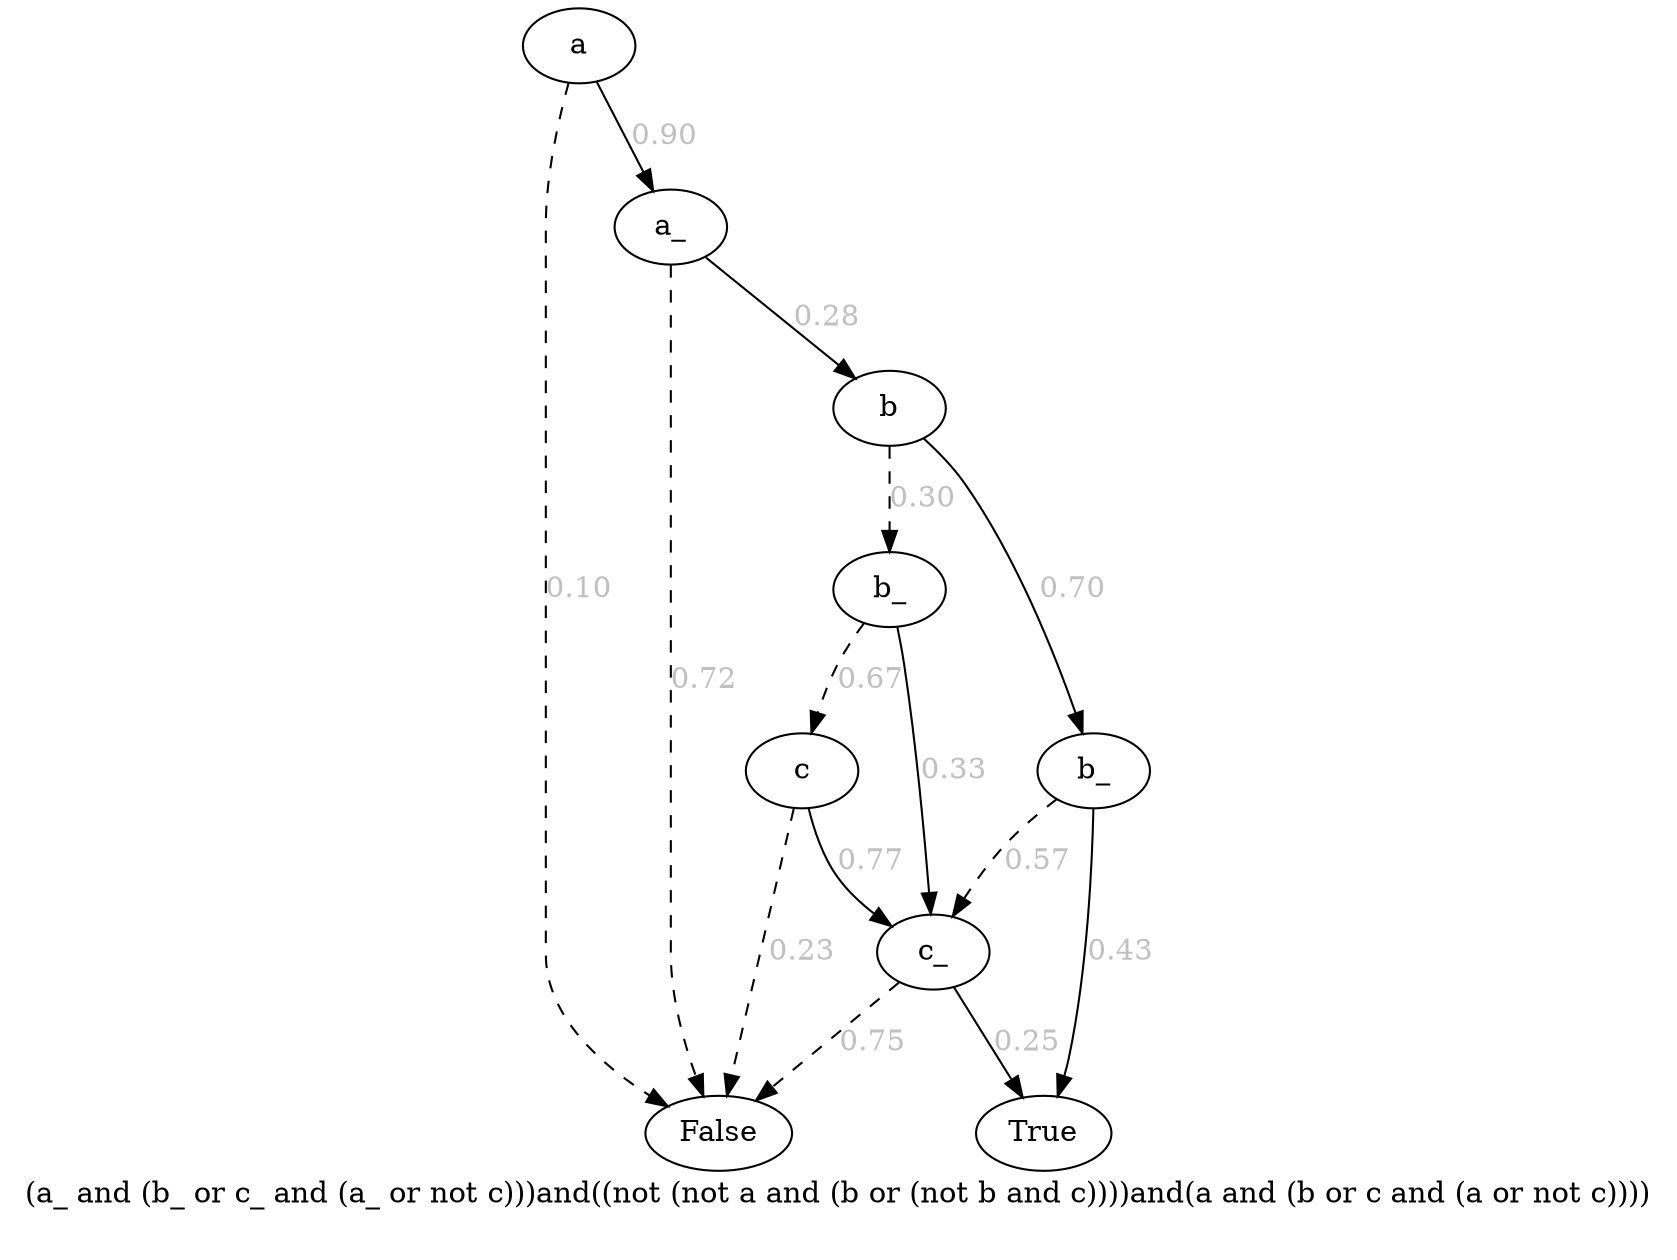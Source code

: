 digraph{
label="(a_ and (b_ or c_ and (a_ or not c)))and((not (not a and (b or (not b and c))))and(a and (b or c and (a or not c))))\n\n"
1192242495728[label=a]1192242496368[label="False
"]
1192242495728 -> 1192242496368[style=dashed label="0.10" fontcolor = gray]
1192242509008[label="a_
"]
1192242495728 -> 1192242509008 [label="0.90" fontcolor = gray]
1192242496368[label="False
"]
1192242509008 -> 1192242496368[style=dashed label="0.72" fontcolor = gray]
1192242497648[label="b
"]
1192242509008 -> 1192242497648 [label="0.28" fontcolor = gray]
1192242511248[label="b_
"]
1192242497648 -> 1192242511248[style=dashed label="0.30" fontcolor = gray]
1192242502128[label="c
"]
1192242511248 -> 1192242502128[style=dashed label="0.67" fontcolor = gray]
1192242496368[label="False
"]
1192242502128 -> 1192242496368[style=dashed label="0.23" fontcolor = gray]
1192242504528[label="c_
"]
1192242502128 -> 1192242504528 [label="0.77" fontcolor = gray]
1192242496368[label="False
"]
1192242504528 -> 1192242496368[style=dashed label="0.75" fontcolor = gray]
1192242508848[label="True
"]
1192242504528 -> 1192242508848 [label="0.25" fontcolor = gray]
1192242504528[label="c_
"]
1192242511248 -> 1192242504528 [label="0.33" fontcolor = gray]
1192242510128[label="b_
"]
1192242497648 -> 1192242510128 [label="0.70" fontcolor = gray]
1192242504528[label="c_
"]
1192242510128 -> 1192242504528[style=dashed label="0.57" fontcolor = gray]
1192242508848[label="True
"]
1192242510128 -> 1192242508848 [label="0.43" fontcolor = gray]
}